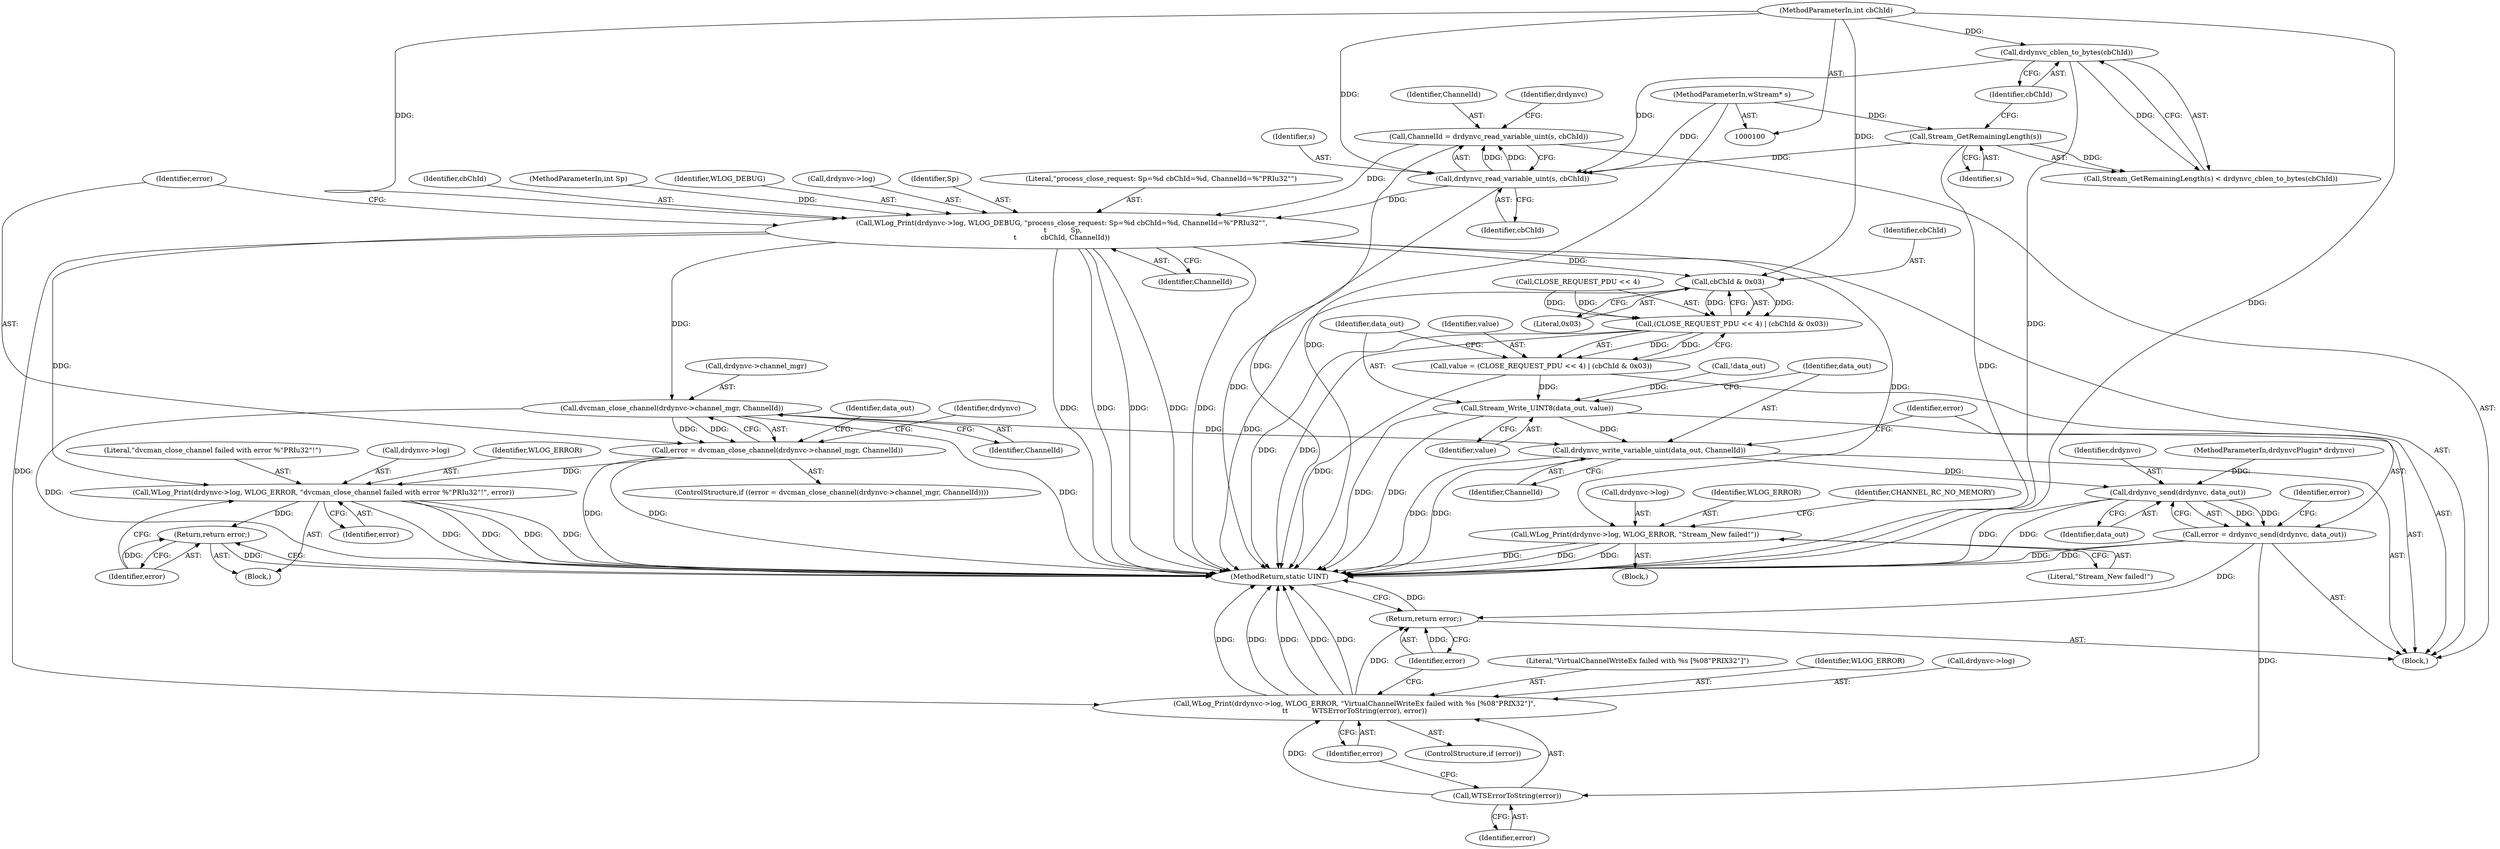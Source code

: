 digraph "0_FreeRDP_baee520e3dd9be6511c45a14c5f5e77784de1471_1@API" {
"1000118" [label="(Call,ChannelId = drdynvc_read_variable_uint(s, cbChId))"];
"1000120" [label="(Call,drdynvc_read_variable_uint(s, cbChId))"];
"1000112" [label="(Call,Stream_GetRemainingLength(s))"];
"1000104" [label="(MethodParameterIn,wStream* s)"];
"1000114" [label="(Call,drdynvc_cblen_to_bytes(cbChId))"];
"1000103" [label="(MethodParameterIn,int cbChId)"];
"1000123" [label="(Call,WLog_Print(drdynvc->log, WLOG_DEBUG, \"process_close_request: Sp=%d cbChId=%d, ChannelId=%\"PRIu32\"\",\n \t           Sp,\n\t           cbChId, ChannelId))"];
"1000135" [label="(Call,dvcman_close_channel(drdynvc->channel_mgr, ChannelId))"];
"1000133" [label="(Call,error = dvcman_close_channel(drdynvc->channel_mgr, ChannelId))"];
"1000141" [label="(Call,WLog_Print(drdynvc->log, WLOG_ERROR, \"dvcman_close_channel failed with error %\"PRIu32\"!\", error))"];
"1000148" [label="(Return,return error;)"];
"1000179" [label="(Call,drdynvc_write_variable_uint(data_out, ChannelId))"];
"1000184" [label="(Call,drdynvc_send(drdynvc, data_out))"];
"1000182" [label="(Call,error = drdynvc_send(drdynvc, data_out))"];
"1000195" [label="(Call,WTSErrorToString(error))"];
"1000189" [label="(Call,WLog_Print(drdynvc->log, WLOG_ERROR, \"VirtualChannelWriteEx failed with %s [%08\"PRIX32\"]\",\n\t\t           WTSErrorToString(error), error))"];
"1000198" [label="(Return,return error;)"];
"1000159" [label="(Call,WLog_Print(drdynvc->log, WLOG_ERROR, \"Stream_New failed!\"))"];
"1000173" [label="(Call,cbChId & 0x03)"];
"1000169" [label="(Call,(CLOSE_REQUEST_PDU << 4) | (cbChId & 0x03))"];
"1000167" [label="(Call,value = (CLOSE_REQUEST_PDU << 4) | (cbChId & 0x03))"];
"1000176" [label="(Call,Stream_Write_UINT8(data_out, value))"];
"1000130" [label="(Identifier,cbChId)"];
"1000189" [label="(Call,WLog_Print(drdynvc->log, WLOG_ERROR, \"VirtualChannelWriteEx failed with %s [%08\"PRIX32\"]\",\n\t\t           WTSErrorToString(error), error))"];
"1000184" [label="(Call,drdynvc_send(drdynvc, data_out))"];
"1000142" [label="(Call,drdynvc->log)"];
"1000111" [label="(Call,Stream_GetRemainingLength(s) < drdynvc_cblen_to_bytes(cbChId))"];
"1000125" [label="(Identifier,drdynvc)"];
"1000102" [label="(MethodParameterIn,int Sp)"];
"1000145" [label="(Identifier,WLOG_ERROR)"];
"1000182" [label="(Call,error = drdynvc_send(drdynvc, data_out))"];
"1000179" [label="(Call,drdynvc_write_variable_uint(data_out, ChannelId))"];
"1000101" [label="(MethodParameterIn,drdynvcPlugin* drdynvc)"];
"1000199" [label="(Identifier,error)"];
"1000151" [label="(Identifier,data_out)"];
"1000163" [label="(Identifier,WLOG_ERROR)"];
"1000114" [label="(Call,drdynvc_cblen_to_bytes(cbChId))"];
"1000197" [label="(Identifier,error)"];
"1000170" [label="(Call,CLOSE_REQUEST_PDU << 4)"];
"1000136" [label="(Call,drdynvc->channel_mgr)"];
"1000167" [label="(Call,value = (CLOSE_REQUEST_PDU << 4) | (cbChId & 0x03))"];
"1000120" [label="(Call,drdynvc_read_variable_uint(s, cbChId))"];
"1000115" [label="(Identifier,cbChId)"];
"1000180" [label="(Identifier,data_out)"];
"1000194" [label="(Literal,\"VirtualChannelWriteEx failed with %s [%08\"PRIX32\"]\")"];
"1000196" [label="(Identifier,error)"];
"1000166" [label="(Identifier,CHANNEL_RC_NO_MEMORY)"];
"1000127" [label="(Identifier,WLOG_DEBUG)"];
"1000119" [label="(Identifier,ChannelId)"];
"1000174" [label="(Identifier,cbChId)"];
"1000124" [label="(Call,drdynvc->log)"];
"1000133" [label="(Call,error = dvcman_close_channel(drdynvc->channel_mgr, ChannelId))"];
"1000118" [label="(Call,ChannelId = drdynvc_read_variable_uint(s, cbChId))"];
"1000113" [label="(Identifier,s)"];
"1000141" [label="(Call,WLog_Print(drdynvc->log, WLOG_ERROR, \"dvcman_close_channel failed with error %\"PRIu32\"!\", error))"];
"1000140" [label="(Block,)"];
"1000135" [label="(Call,dvcman_close_channel(drdynvc->channel_mgr, ChannelId))"];
"1000193" [label="(Identifier,WLOG_ERROR)"];
"1000178" [label="(Identifier,value)"];
"1000173" [label="(Call,cbChId & 0x03)"];
"1000123" [label="(Call,WLog_Print(drdynvc->log, WLOG_DEBUG, \"process_close_request: Sp=%d cbChId=%d, ChannelId=%\"PRIu32\"\",\n \t           Sp,\n\t           cbChId, ChannelId))"];
"1000129" [label="(Identifier,Sp)"];
"1000190" [label="(Call,drdynvc->log)"];
"1000186" [label="(Identifier,data_out)"];
"1000147" [label="(Identifier,error)"];
"1000176" [label="(Call,Stream_Write_UINT8(data_out, value))"];
"1000187" [label="(ControlStructure,if (error))"];
"1000131" [label="(Identifier,ChannelId)"];
"1000168" [label="(Identifier,value)"];
"1000156" [label="(Call,!data_out)"];
"1000112" [label="(Call,Stream_GetRemainingLength(s))"];
"1000200" [label="(MethodReturn,static UINT)"];
"1000159" [label="(Call,WLog_Print(drdynvc->log, WLOG_ERROR, \"Stream_New failed!\"))"];
"1000128" [label="(Literal,\"process_close_request: Sp=%d cbChId=%d, ChannelId=%\"PRIu32\"\")"];
"1000149" [label="(Identifier,error)"];
"1000175" [label="(Literal,0x03)"];
"1000198" [label="(Return,return error;)"];
"1000183" [label="(Identifier,error)"];
"1000195" [label="(Call,WTSErrorToString(error))"];
"1000158" [label="(Block,)"];
"1000185" [label="(Identifier,drdynvc)"];
"1000181" [label="(Identifier,ChannelId)"];
"1000134" [label="(Identifier,error)"];
"1000177" [label="(Identifier,data_out)"];
"1000148" [label="(Return,return error;)"];
"1000139" [label="(Identifier,ChannelId)"];
"1000122" [label="(Identifier,cbChId)"];
"1000103" [label="(MethodParameterIn,int cbChId)"];
"1000143" [label="(Identifier,drdynvc)"];
"1000164" [label="(Literal,\"Stream_New failed!\")"];
"1000160" [label="(Call,drdynvc->log)"];
"1000169" [label="(Call,(CLOSE_REQUEST_PDU << 4) | (cbChId & 0x03))"];
"1000146" [label="(Literal,\"dvcman_close_channel failed with error %\"PRIu32\"!\")"];
"1000104" [label="(MethodParameterIn,wStream* s)"];
"1000132" [label="(ControlStructure,if ((error = dvcman_close_channel(drdynvc->channel_mgr, ChannelId))))"];
"1000105" [label="(Block,)"];
"1000121" [label="(Identifier,s)"];
"1000188" [label="(Identifier,error)"];
"1000118" -> "1000105"  [label="AST: "];
"1000118" -> "1000120"  [label="CFG: "];
"1000119" -> "1000118"  [label="AST: "];
"1000120" -> "1000118"  [label="AST: "];
"1000125" -> "1000118"  [label="CFG: "];
"1000118" -> "1000200"  [label="DDG: "];
"1000120" -> "1000118"  [label="DDG: "];
"1000120" -> "1000118"  [label="DDG: "];
"1000118" -> "1000123"  [label="DDG: "];
"1000120" -> "1000122"  [label="CFG: "];
"1000121" -> "1000120"  [label="AST: "];
"1000122" -> "1000120"  [label="AST: "];
"1000120" -> "1000200"  [label="DDG: "];
"1000112" -> "1000120"  [label="DDG: "];
"1000104" -> "1000120"  [label="DDG: "];
"1000114" -> "1000120"  [label="DDG: "];
"1000103" -> "1000120"  [label="DDG: "];
"1000120" -> "1000123"  [label="DDG: "];
"1000112" -> "1000111"  [label="AST: "];
"1000112" -> "1000113"  [label="CFG: "];
"1000113" -> "1000112"  [label="AST: "];
"1000115" -> "1000112"  [label="CFG: "];
"1000112" -> "1000200"  [label="DDG: "];
"1000112" -> "1000111"  [label="DDG: "];
"1000104" -> "1000112"  [label="DDG: "];
"1000104" -> "1000100"  [label="AST: "];
"1000104" -> "1000200"  [label="DDG: "];
"1000114" -> "1000111"  [label="AST: "];
"1000114" -> "1000115"  [label="CFG: "];
"1000115" -> "1000114"  [label="AST: "];
"1000111" -> "1000114"  [label="CFG: "];
"1000114" -> "1000200"  [label="DDG: "];
"1000114" -> "1000111"  [label="DDG: "];
"1000103" -> "1000114"  [label="DDG: "];
"1000103" -> "1000100"  [label="AST: "];
"1000103" -> "1000200"  [label="DDG: "];
"1000103" -> "1000123"  [label="DDG: "];
"1000103" -> "1000173"  [label="DDG: "];
"1000123" -> "1000105"  [label="AST: "];
"1000123" -> "1000131"  [label="CFG: "];
"1000124" -> "1000123"  [label="AST: "];
"1000127" -> "1000123"  [label="AST: "];
"1000128" -> "1000123"  [label="AST: "];
"1000129" -> "1000123"  [label="AST: "];
"1000130" -> "1000123"  [label="AST: "];
"1000131" -> "1000123"  [label="AST: "];
"1000134" -> "1000123"  [label="CFG: "];
"1000123" -> "1000200"  [label="DDG: "];
"1000123" -> "1000200"  [label="DDG: "];
"1000123" -> "1000200"  [label="DDG: "];
"1000123" -> "1000200"  [label="DDG: "];
"1000123" -> "1000200"  [label="DDG: "];
"1000102" -> "1000123"  [label="DDG: "];
"1000123" -> "1000135"  [label="DDG: "];
"1000123" -> "1000141"  [label="DDG: "];
"1000123" -> "1000159"  [label="DDG: "];
"1000123" -> "1000173"  [label="DDG: "];
"1000123" -> "1000189"  [label="DDG: "];
"1000135" -> "1000133"  [label="AST: "];
"1000135" -> "1000139"  [label="CFG: "];
"1000136" -> "1000135"  [label="AST: "];
"1000139" -> "1000135"  [label="AST: "];
"1000133" -> "1000135"  [label="CFG: "];
"1000135" -> "1000200"  [label="DDG: "];
"1000135" -> "1000200"  [label="DDG: "];
"1000135" -> "1000133"  [label="DDG: "];
"1000135" -> "1000133"  [label="DDG: "];
"1000135" -> "1000179"  [label="DDG: "];
"1000133" -> "1000132"  [label="AST: "];
"1000134" -> "1000133"  [label="AST: "];
"1000143" -> "1000133"  [label="CFG: "];
"1000151" -> "1000133"  [label="CFG: "];
"1000133" -> "1000200"  [label="DDG: "];
"1000133" -> "1000200"  [label="DDG: "];
"1000133" -> "1000141"  [label="DDG: "];
"1000141" -> "1000140"  [label="AST: "];
"1000141" -> "1000147"  [label="CFG: "];
"1000142" -> "1000141"  [label="AST: "];
"1000145" -> "1000141"  [label="AST: "];
"1000146" -> "1000141"  [label="AST: "];
"1000147" -> "1000141"  [label="AST: "];
"1000149" -> "1000141"  [label="CFG: "];
"1000141" -> "1000200"  [label="DDG: "];
"1000141" -> "1000200"  [label="DDG: "];
"1000141" -> "1000200"  [label="DDG: "];
"1000141" -> "1000200"  [label="DDG: "];
"1000141" -> "1000148"  [label="DDG: "];
"1000148" -> "1000140"  [label="AST: "];
"1000148" -> "1000149"  [label="CFG: "];
"1000149" -> "1000148"  [label="AST: "];
"1000200" -> "1000148"  [label="CFG: "];
"1000148" -> "1000200"  [label="DDG: "];
"1000149" -> "1000148"  [label="DDG: "];
"1000179" -> "1000105"  [label="AST: "];
"1000179" -> "1000181"  [label="CFG: "];
"1000180" -> "1000179"  [label="AST: "];
"1000181" -> "1000179"  [label="AST: "];
"1000183" -> "1000179"  [label="CFG: "];
"1000179" -> "1000200"  [label="DDG: "];
"1000179" -> "1000200"  [label="DDG: "];
"1000176" -> "1000179"  [label="DDG: "];
"1000179" -> "1000184"  [label="DDG: "];
"1000184" -> "1000182"  [label="AST: "];
"1000184" -> "1000186"  [label="CFG: "];
"1000185" -> "1000184"  [label="AST: "];
"1000186" -> "1000184"  [label="AST: "];
"1000182" -> "1000184"  [label="CFG: "];
"1000184" -> "1000200"  [label="DDG: "];
"1000184" -> "1000200"  [label="DDG: "];
"1000184" -> "1000182"  [label="DDG: "];
"1000184" -> "1000182"  [label="DDG: "];
"1000101" -> "1000184"  [label="DDG: "];
"1000182" -> "1000105"  [label="AST: "];
"1000183" -> "1000182"  [label="AST: "];
"1000188" -> "1000182"  [label="CFG: "];
"1000182" -> "1000200"  [label="DDG: "];
"1000182" -> "1000200"  [label="DDG: "];
"1000182" -> "1000195"  [label="DDG: "];
"1000182" -> "1000198"  [label="DDG: "];
"1000195" -> "1000189"  [label="AST: "];
"1000195" -> "1000196"  [label="CFG: "];
"1000196" -> "1000195"  [label="AST: "];
"1000197" -> "1000195"  [label="CFG: "];
"1000195" -> "1000189"  [label="DDG: "];
"1000189" -> "1000187"  [label="AST: "];
"1000189" -> "1000197"  [label="CFG: "];
"1000190" -> "1000189"  [label="AST: "];
"1000193" -> "1000189"  [label="AST: "];
"1000194" -> "1000189"  [label="AST: "];
"1000197" -> "1000189"  [label="AST: "];
"1000199" -> "1000189"  [label="CFG: "];
"1000189" -> "1000200"  [label="DDG: "];
"1000189" -> "1000200"  [label="DDG: "];
"1000189" -> "1000200"  [label="DDG: "];
"1000189" -> "1000200"  [label="DDG: "];
"1000189" -> "1000200"  [label="DDG: "];
"1000189" -> "1000198"  [label="DDG: "];
"1000198" -> "1000105"  [label="AST: "];
"1000198" -> "1000199"  [label="CFG: "];
"1000199" -> "1000198"  [label="AST: "];
"1000200" -> "1000198"  [label="CFG: "];
"1000198" -> "1000200"  [label="DDG: "];
"1000199" -> "1000198"  [label="DDG: "];
"1000159" -> "1000158"  [label="AST: "];
"1000159" -> "1000164"  [label="CFG: "];
"1000160" -> "1000159"  [label="AST: "];
"1000163" -> "1000159"  [label="AST: "];
"1000164" -> "1000159"  [label="AST: "];
"1000166" -> "1000159"  [label="CFG: "];
"1000159" -> "1000200"  [label="DDG: "];
"1000159" -> "1000200"  [label="DDG: "];
"1000159" -> "1000200"  [label="DDG: "];
"1000173" -> "1000169"  [label="AST: "];
"1000173" -> "1000175"  [label="CFG: "];
"1000174" -> "1000173"  [label="AST: "];
"1000175" -> "1000173"  [label="AST: "];
"1000169" -> "1000173"  [label="CFG: "];
"1000173" -> "1000200"  [label="DDG: "];
"1000173" -> "1000169"  [label="DDG: "];
"1000173" -> "1000169"  [label="DDG: "];
"1000169" -> "1000167"  [label="AST: "];
"1000170" -> "1000169"  [label="AST: "];
"1000167" -> "1000169"  [label="CFG: "];
"1000169" -> "1000200"  [label="DDG: "];
"1000169" -> "1000200"  [label="DDG: "];
"1000169" -> "1000167"  [label="DDG: "];
"1000169" -> "1000167"  [label="DDG: "];
"1000170" -> "1000169"  [label="DDG: "];
"1000170" -> "1000169"  [label="DDG: "];
"1000167" -> "1000105"  [label="AST: "];
"1000168" -> "1000167"  [label="AST: "];
"1000177" -> "1000167"  [label="CFG: "];
"1000167" -> "1000200"  [label="DDG: "];
"1000167" -> "1000176"  [label="DDG: "];
"1000176" -> "1000105"  [label="AST: "];
"1000176" -> "1000178"  [label="CFG: "];
"1000177" -> "1000176"  [label="AST: "];
"1000178" -> "1000176"  [label="AST: "];
"1000180" -> "1000176"  [label="CFG: "];
"1000176" -> "1000200"  [label="DDG: "];
"1000176" -> "1000200"  [label="DDG: "];
"1000156" -> "1000176"  [label="DDG: "];
}
